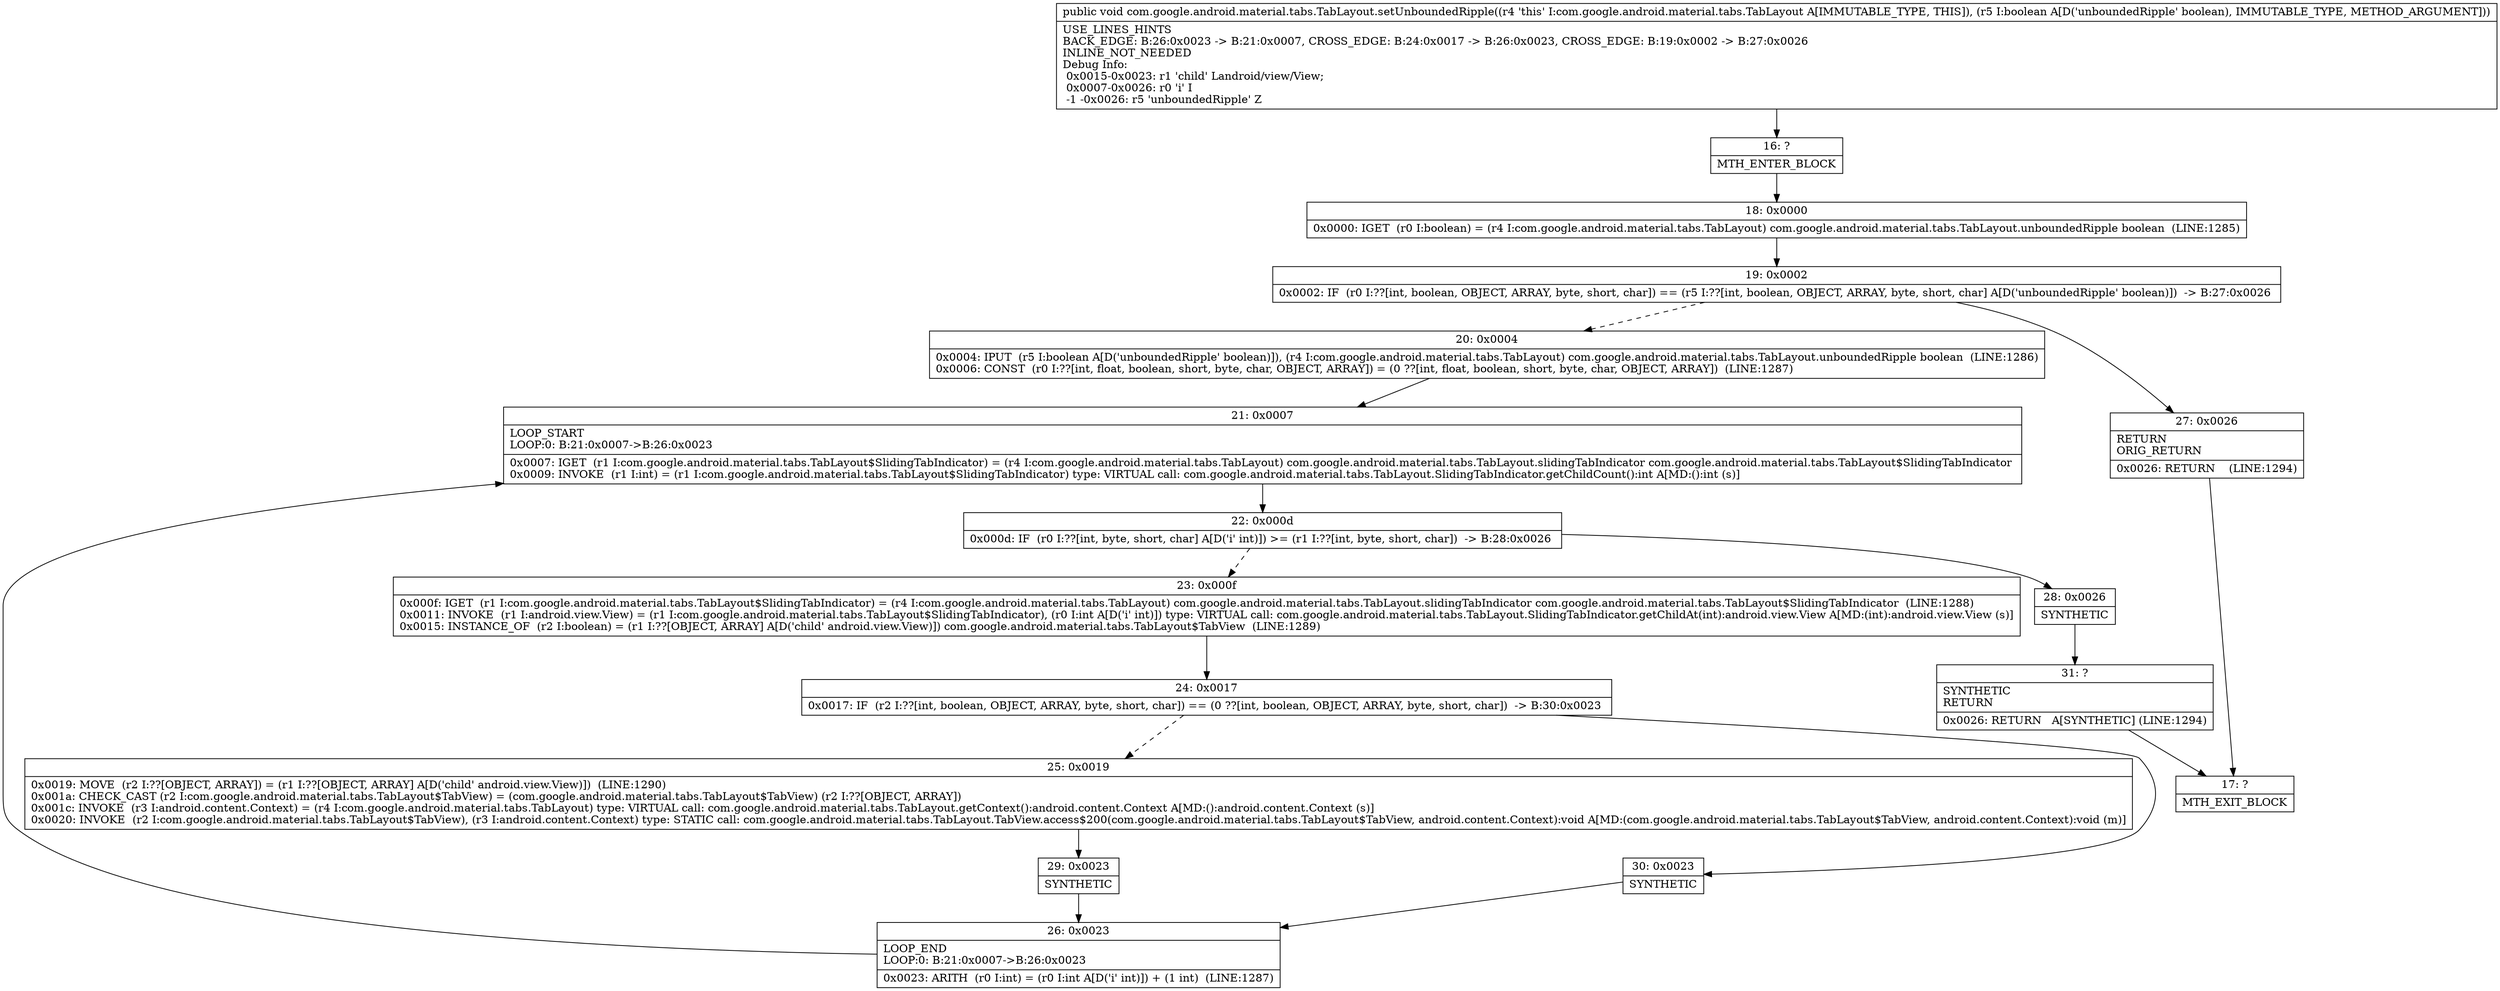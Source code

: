 digraph "CFG forcom.google.android.material.tabs.TabLayout.setUnboundedRipple(Z)V" {
Node_16 [shape=record,label="{16\:\ ?|MTH_ENTER_BLOCK\l}"];
Node_18 [shape=record,label="{18\:\ 0x0000|0x0000: IGET  (r0 I:boolean) = (r4 I:com.google.android.material.tabs.TabLayout) com.google.android.material.tabs.TabLayout.unboundedRipple boolean  (LINE:1285)\l}"];
Node_19 [shape=record,label="{19\:\ 0x0002|0x0002: IF  (r0 I:??[int, boolean, OBJECT, ARRAY, byte, short, char]) == (r5 I:??[int, boolean, OBJECT, ARRAY, byte, short, char] A[D('unboundedRipple' boolean)])  \-\> B:27:0x0026 \l}"];
Node_20 [shape=record,label="{20\:\ 0x0004|0x0004: IPUT  (r5 I:boolean A[D('unboundedRipple' boolean)]), (r4 I:com.google.android.material.tabs.TabLayout) com.google.android.material.tabs.TabLayout.unboundedRipple boolean  (LINE:1286)\l0x0006: CONST  (r0 I:??[int, float, boolean, short, byte, char, OBJECT, ARRAY]) = (0 ??[int, float, boolean, short, byte, char, OBJECT, ARRAY])  (LINE:1287)\l}"];
Node_21 [shape=record,label="{21\:\ 0x0007|LOOP_START\lLOOP:0: B:21:0x0007\-\>B:26:0x0023\l|0x0007: IGET  (r1 I:com.google.android.material.tabs.TabLayout$SlidingTabIndicator) = (r4 I:com.google.android.material.tabs.TabLayout) com.google.android.material.tabs.TabLayout.slidingTabIndicator com.google.android.material.tabs.TabLayout$SlidingTabIndicator \l0x0009: INVOKE  (r1 I:int) = (r1 I:com.google.android.material.tabs.TabLayout$SlidingTabIndicator) type: VIRTUAL call: com.google.android.material.tabs.TabLayout.SlidingTabIndicator.getChildCount():int A[MD:():int (s)]\l}"];
Node_22 [shape=record,label="{22\:\ 0x000d|0x000d: IF  (r0 I:??[int, byte, short, char] A[D('i' int)]) \>= (r1 I:??[int, byte, short, char])  \-\> B:28:0x0026 \l}"];
Node_23 [shape=record,label="{23\:\ 0x000f|0x000f: IGET  (r1 I:com.google.android.material.tabs.TabLayout$SlidingTabIndicator) = (r4 I:com.google.android.material.tabs.TabLayout) com.google.android.material.tabs.TabLayout.slidingTabIndicator com.google.android.material.tabs.TabLayout$SlidingTabIndicator  (LINE:1288)\l0x0011: INVOKE  (r1 I:android.view.View) = (r1 I:com.google.android.material.tabs.TabLayout$SlidingTabIndicator), (r0 I:int A[D('i' int)]) type: VIRTUAL call: com.google.android.material.tabs.TabLayout.SlidingTabIndicator.getChildAt(int):android.view.View A[MD:(int):android.view.View (s)]\l0x0015: INSTANCE_OF  (r2 I:boolean) = (r1 I:??[OBJECT, ARRAY] A[D('child' android.view.View)]) com.google.android.material.tabs.TabLayout$TabView  (LINE:1289)\l}"];
Node_24 [shape=record,label="{24\:\ 0x0017|0x0017: IF  (r2 I:??[int, boolean, OBJECT, ARRAY, byte, short, char]) == (0 ??[int, boolean, OBJECT, ARRAY, byte, short, char])  \-\> B:30:0x0023 \l}"];
Node_25 [shape=record,label="{25\:\ 0x0019|0x0019: MOVE  (r2 I:??[OBJECT, ARRAY]) = (r1 I:??[OBJECT, ARRAY] A[D('child' android.view.View)])  (LINE:1290)\l0x001a: CHECK_CAST (r2 I:com.google.android.material.tabs.TabLayout$TabView) = (com.google.android.material.tabs.TabLayout$TabView) (r2 I:??[OBJECT, ARRAY]) \l0x001c: INVOKE  (r3 I:android.content.Context) = (r4 I:com.google.android.material.tabs.TabLayout) type: VIRTUAL call: com.google.android.material.tabs.TabLayout.getContext():android.content.Context A[MD:():android.content.Context (s)]\l0x0020: INVOKE  (r2 I:com.google.android.material.tabs.TabLayout$TabView), (r3 I:android.content.Context) type: STATIC call: com.google.android.material.tabs.TabLayout.TabView.access$200(com.google.android.material.tabs.TabLayout$TabView, android.content.Context):void A[MD:(com.google.android.material.tabs.TabLayout$TabView, android.content.Context):void (m)]\l}"];
Node_29 [shape=record,label="{29\:\ 0x0023|SYNTHETIC\l}"];
Node_26 [shape=record,label="{26\:\ 0x0023|LOOP_END\lLOOP:0: B:21:0x0007\-\>B:26:0x0023\l|0x0023: ARITH  (r0 I:int) = (r0 I:int A[D('i' int)]) + (1 int)  (LINE:1287)\l}"];
Node_30 [shape=record,label="{30\:\ 0x0023|SYNTHETIC\l}"];
Node_28 [shape=record,label="{28\:\ 0x0026|SYNTHETIC\l}"];
Node_31 [shape=record,label="{31\:\ ?|SYNTHETIC\lRETURN\l|0x0026: RETURN   A[SYNTHETIC] (LINE:1294)\l}"];
Node_17 [shape=record,label="{17\:\ ?|MTH_EXIT_BLOCK\l}"];
Node_27 [shape=record,label="{27\:\ 0x0026|RETURN\lORIG_RETURN\l|0x0026: RETURN    (LINE:1294)\l}"];
MethodNode[shape=record,label="{public void com.google.android.material.tabs.TabLayout.setUnboundedRipple((r4 'this' I:com.google.android.material.tabs.TabLayout A[IMMUTABLE_TYPE, THIS]), (r5 I:boolean A[D('unboundedRipple' boolean), IMMUTABLE_TYPE, METHOD_ARGUMENT]))  | USE_LINES_HINTS\lBACK_EDGE: B:26:0x0023 \-\> B:21:0x0007, CROSS_EDGE: B:24:0x0017 \-\> B:26:0x0023, CROSS_EDGE: B:19:0x0002 \-\> B:27:0x0026\lINLINE_NOT_NEEDED\lDebug Info:\l  0x0015\-0x0023: r1 'child' Landroid\/view\/View;\l  0x0007\-0x0026: r0 'i' I\l  \-1 \-0x0026: r5 'unboundedRipple' Z\l}"];
MethodNode -> Node_16;Node_16 -> Node_18;
Node_18 -> Node_19;
Node_19 -> Node_20[style=dashed];
Node_19 -> Node_27;
Node_20 -> Node_21;
Node_21 -> Node_22;
Node_22 -> Node_23[style=dashed];
Node_22 -> Node_28;
Node_23 -> Node_24;
Node_24 -> Node_25[style=dashed];
Node_24 -> Node_30;
Node_25 -> Node_29;
Node_29 -> Node_26;
Node_26 -> Node_21;
Node_30 -> Node_26;
Node_28 -> Node_31;
Node_31 -> Node_17;
Node_27 -> Node_17;
}

